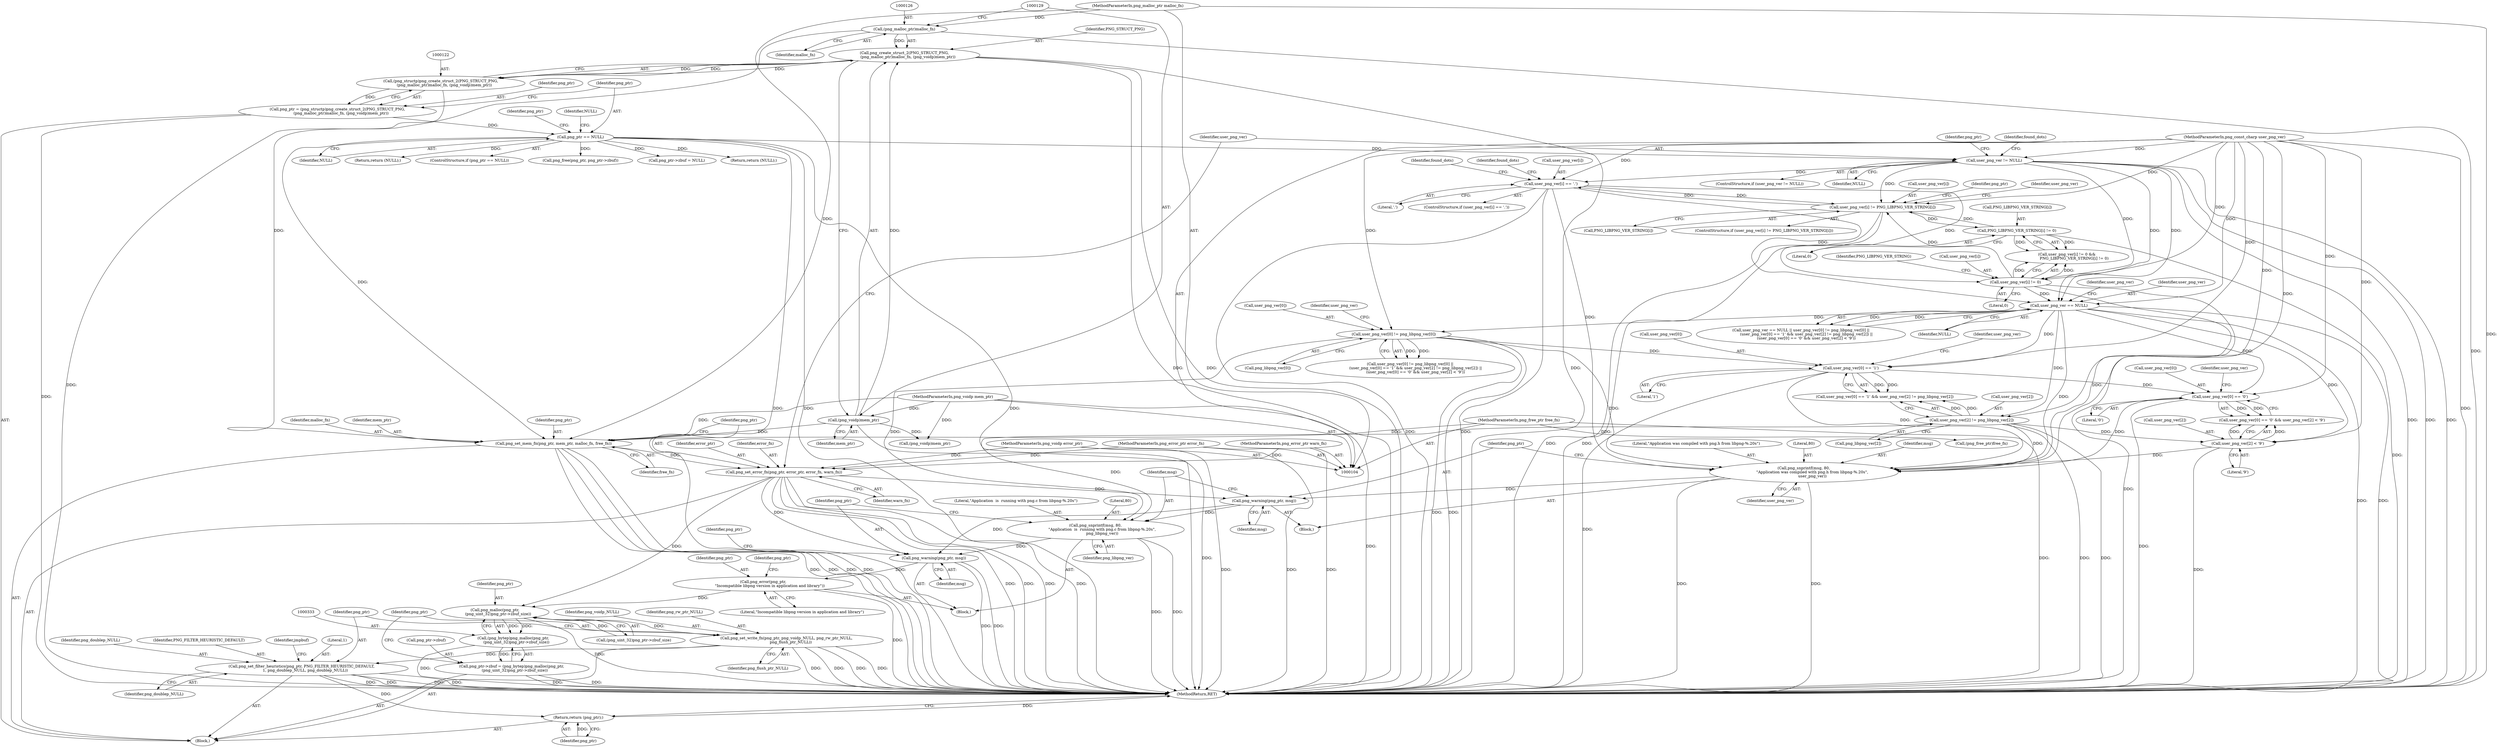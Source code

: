digraph "1_Chrome_7f3d85b096f66870a15b37c2f40b219b2e292693_24@API" {
"1000307" [label="(Call,png_snprintf(msg, 80,\n           \"Application  is  running with png.c from libpng-%.20s\",\n           png_libpng_ver))"];
"1000304" [label="(Call,png_warning(png_ptr, msg))"];
"1000185" [label="(Call,png_set_error_fn(png_ptr, error_ptr, error_fn, warn_fn))"];
"1000180" [label="(Call,png_set_mem_fn(png_ptr, mem_ptr, malloc_fn, free_fn))"];
"1000132" [label="(Call,png_ptr == NULL)"];
"1000119" [label="(Call,png_ptr = (png_structp)png_create_struct_2(PNG_STRUCT_PNG,\n      (png_malloc_ptr)malloc_fn, (png_voidp)mem_ptr))"];
"1000121" [label="(Call,(png_structp)png_create_struct_2(PNG_STRUCT_PNG,\n      (png_malloc_ptr)malloc_fn, (png_voidp)mem_ptr))"];
"1000123" [label="(Call,png_create_struct_2(PNG_STRUCT_PNG,\n      (png_malloc_ptr)malloc_fn, (png_voidp)mem_ptr))"];
"1000125" [label="(Call,(png_malloc_ptr)malloc_fn)"];
"1000110" [label="(MethodParameterIn,png_malloc_ptr malloc_fn)"];
"1000128" [label="(Call,(png_voidp)mem_ptr)"];
"1000109" [label="(MethodParameterIn,png_voidp mem_ptr)"];
"1000111" [label="(MethodParameterIn,png_free_ptr free_fn)"];
"1000106" [label="(MethodParameterIn,png_voidp error_ptr)"];
"1000107" [label="(MethodParameterIn,png_error_ptr error_fn)"];
"1000108" [label="(MethodParameterIn,png_error_ptr warn_fn)"];
"1000299" [label="(Call,png_snprintf(msg, 80,\n              \"Application was compiled with png.h from libpng-%.20s\",\n              user_png_ver))"];
"1000258" [label="(Call,user_png_ver == NULL)"];
"1000221" [label="(Call,user_png_ver[i] == '.')"];
"1000208" [label="(Call,user_png_ver[i] != PNG_LIBPNG_VER_STRING[i])"];
"1000233" [label="(Call,user_png_ver[i] != 0)"];
"1000191" [label="(Call,user_png_ver != NULL)"];
"1000105" [label="(MethodParameterIn,png_const_charp user_png_ver)"];
"1000238" [label="(Call,PNG_LIBPNG_VER_STRING[i] != 0)"];
"1000284" [label="(Call,user_png_ver[0] == '0')"];
"1000271" [label="(Call,user_png_ver[0] == '1')"];
"1000262" [label="(Call,user_png_ver[0] != png_libpng_ver[0])"];
"1000289" [label="(Call,user_png_ver[2] < '9')"];
"1000276" [label="(Call,user_png_ver[2] != png_libpng_ver[2])"];
"1000312" [label="(Call,png_warning(png_ptr, msg))"];
"1000320" [label="(Call,png_error(png_ptr,\n           \"Incompatible libpng version in application and library\"))"];
"1000334" [label="(Call,png_malloc(png_ptr,\n     (png_uint_32)png_ptr->zbuf_size))"];
"1000332" [label="(Call,(png_bytep)png_malloc(png_ptr,\n     (png_uint_32)png_ptr->zbuf_size))"];
"1000328" [label="(Call,png_ptr->zbuf = (png_bytep)png_malloc(png_ptr,\n     (png_uint_32)png_ptr->zbuf_size))"];
"1000341" [label="(Call,png_set_write_fn(png_ptr, png_voidp_NULL, png_rw_ptr_NULL,\n       png_flush_ptr_NULL))"];
"1000346" [label="(Call,png_set_filter_heuristics(png_ptr, PNG_FILTER_HEURISTIC_DEFAULT,\n      1, png_doublep_NULL, png_doublep_NULL))"];
"1000363" [label="(Return,return (png_ptr);)"];
"1000227" [label="(Identifier,found_dots)"];
"1000133" [label="(Identifier,png_ptr)"];
"1000283" [label="(Call,user_png_ver[0] == '0' && user_png_ver[2] < '9')"];
"1000124" [label="(Identifier,PNG_STRUCT_PNG)"];
"1000275" [label="(Literal,'1')"];
"1000277" [label="(Call,user_png_ver[2])"];
"1000134" [label="(Identifier,NULL)"];
"1000264" [label="(Identifier,user_png_ver)"];
"1000257" [label="(Call,user_png_ver == NULL || user_png_ver[0] != png_libpng_ver[0] ||\n         (user_png_ver[0] == '1' && user_png_ver[2] != png_libpng_ver[2]) ||\n         (user_png_ver[0] == '0' && user_png_ver[2] < '9'))"];
"1000335" [label="(Identifier,png_ptr)"];
"1000187" [label="(Identifier,error_ptr)"];
"1000272" [label="(Call,user_png_ver[0])"];
"1000183" [label="(Identifier,malloc_fn)"];
"1000127" [label="(Identifier,malloc_fn)"];
"1000364" [label="(Identifier,png_ptr)"];
"1000302" [label="(Literal,\"Application was compiled with png.h from libpng-%.20s\")"];
"1000233" [label="(Call,user_png_ver[i] != 0)"];
"1000301" [label="(Literal,80)"];
"1000135" [label="(Return,return (NULL);)"];
"1000332" [label="(Call,(png_bytep)png_malloc(png_ptr,\n     (png_uint_32)png_ptr->zbuf_size))"];
"1000139" [label="(Identifier,png_ptr)"];
"1000260" [label="(Identifier,NULL)"];
"1000298" [label="(Block,)"];
"1000180" [label="(Call,png_set_mem_fn(png_ptr, mem_ptr, malloc_fn, free_fn))"];
"1000312" [label="(Call,png_warning(png_ptr, msg))"];
"1000109" [label="(MethodParameterIn,png_voidp mem_ptr)"];
"1000132" [label="(Call,png_ptr == NULL)"];
"1000325" [label="(Identifier,png_ptr)"];
"1000225" [label="(Literal,'.')"];
"1000308" [label="(Identifier,msg)"];
"1000188" [label="(Identifier,error_fn)"];
"1000246" [label="(Identifier,png_ptr)"];
"1000322" [label="(Literal,\"Incompatible libpng version in application and library\")"];
"1000181" [label="(Identifier,png_ptr)"];
"1000131" [label="(ControlStructure,if (png_ptr == NULL))"];
"1000222" [label="(Call,user_png_ver[i])"];
"1000270" [label="(Call,user_png_ver[0] == '1' && user_png_ver[2] != png_libpng_ver[2])"];
"1000185" [label="(Call,png_set_error_fn(png_ptr, error_ptr, error_fn, warn_fn))"];
"1000165" [label="(Call,(png_free_ptr)free_fn)"];
"1000209" [label="(Call,user_png_ver[i])"];
"1000258" [label="(Call,user_png_ver == NULL)"];
"1000299" [label="(Call,png_snprintf(msg, 80,\n              \"Application was compiled with png.h from libpng-%.20s\",\n              user_png_ver))"];
"1000336" [label="(Call,(png_uint_32)png_ptr->zbuf_size)"];
"1000329" [label="(Call,png_ptr->zbuf)"];
"1000168" [label="(Call,(png_voidp)mem_ptr)"];
"1000123" [label="(Call,png_create_struct_2(PNG_STRUCT_PNG,\n      (png_malloc_ptr)malloc_fn, (png_voidp)mem_ptr))"];
"1000212" [label="(Call,PNG_LIBPNG_VER_STRING[i])"];
"1000119" [label="(Call,png_ptr = (png_structp)png_create_struct_2(PNG_STRUCT_PNG,\n      (png_malloc_ptr)malloc_fn, (png_voidp)mem_ptr))"];
"1000230" [label="(Identifier,found_dots)"];
"1000191" [label="(Call,user_png_ver != NULL)"];
"1000120" [label="(Identifier,png_ptr)"];
"1000261" [label="(Call,user_png_ver[0] != png_libpng_ver[0] ||\n         (user_png_ver[0] == '1' && user_png_ver[2] != png_libpng_ver[2]) ||\n         (user_png_ver[0] == '0' && user_png_ver[2] < '9'))"];
"1000105" [label="(MethodParameterIn,png_const_charp user_png_ver)"];
"1000217" [label="(Identifier,png_ptr)"];
"1000341" [label="(Call,png_set_write_fn(png_ptr, png_voidp_NULL, png_rw_ptr_NULL,\n       png_flush_ptr_NULL))"];
"1000345" [label="(Identifier,png_flush_ptr_NULL)"];
"1000259" [label="(Identifier,user_png_ver)"];
"1000189" [label="(Identifier,warn_fn)"];
"1000107" [label="(MethodParameterIn,png_error_ptr error_fn)"];
"1000306" [label="(Identifier,msg)"];
"1000284" [label="(Call,user_png_ver[0] == '0')"];
"1000242" [label="(Literal,0)"];
"1000300" [label="(Identifier,msg)"];
"1000303" [label="(Identifier,user_png_ver)"];
"1000350" [label="(Identifier,png_doublep_NULL)"];
"1000232" [label="(Call,user_png_ver[i] != 0 &&\n            PNG_LIBPNG_VER_STRING[i] != 0)"];
"1000334" [label="(Call,png_malloc(png_ptr,\n     (png_uint_32)png_ptr->zbuf_size))"];
"1000305" [label="(Identifier,png_ptr)"];
"1000151" [label="(Call,png_free(png_ptr, png_ptr->zbuf))"];
"1000263" [label="(Call,user_png_ver[0])"];
"1000190" [label="(ControlStructure,if (user_png_ver != NULL))"];
"1000285" [label="(Call,user_png_ver[0])"];
"1000291" [label="(Identifier,user_png_ver)"];
"1000186" [label="(Identifier,png_ptr)"];
"1000184" [label="(Identifier,free_fn)"];
"1000309" [label="(Literal,80)"];
"1000343" [label="(Identifier,png_voidp_NULL)"];
"1000342" [label="(Identifier,png_ptr)"];
"1000314" [label="(Identifier,msg)"];
"1000110" [label="(MethodParameterIn,png_malloc_ptr malloc_fn)"];
"1000266" [label="(Call,png_libpng_ver[0])"];
"1000240" [label="(Identifier,PNG_LIBPNG_VER_STRING)"];
"1000344" [label="(Identifier,png_rw_ptr_NULL)"];
"1000234" [label="(Call,user_png_ver[i])"];
"1000108" [label="(MethodParameterIn,png_error_ptr warn_fn)"];
"1000197" [label="(Identifier,found_dots)"];
"1000363" [label="(Return,return (png_ptr);)"];
"1000121" [label="(Call,(png_structp)png_create_struct_2(PNG_STRUCT_PNG,\n      (png_malloc_ptr)malloc_fn, (png_voidp)mem_ptr))"];
"1000112" [label="(Block,)"];
"1000290" [label="(Call,user_png_ver[2])"];
"1000351" [label="(Identifier,png_doublep_NULL)"];
"1000346" [label="(Call,png_set_filter_heuristics(png_ptr, PNG_FILTER_HEURISTIC_DEFAULT,\n      1, png_doublep_NULL, png_doublep_NULL))"];
"1000271" [label="(Call,user_png_ver[0] == '1')"];
"1000349" [label="(Literal,1)"];
"1000238" [label="(Call,PNG_LIBPNG_VER_STRING[i] != 0)"];
"1000293" [label="(Literal,'9')"];
"1000223" [label="(Identifier,user_png_ver)"];
"1000304" [label="(Call,png_warning(png_ptr, msg))"];
"1000365" [label="(MethodReturn,RET)"];
"1000193" [label="(Identifier,NULL)"];
"1000207" [label="(ControlStructure,if (user_png_ver[i] != PNG_LIBPNG_VER_STRING[i]))"];
"1000276" [label="(Call,user_png_ver[2] != png_libpng_ver[2])"];
"1000262" [label="(Call,user_png_ver[0] != png_libpng_ver[0])"];
"1000320" [label="(Call,png_error(png_ptr,\n           \"Incompatible libpng version in application and library\"))"];
"1000347" [label="(Identifier,png_ptr)"];
"1000294" [label="(Block,)"];
"1000288" [label="(Literal,'0')"];
"1000192" [label="(Identifier,user_png_ver)"];
"1000289" [label="(Call,user_png_ver[2] < '9')"];
"1000156" [label="(Call,png_ptr->zbuf = NULL)"];
"1000239" [label="(Call,PNG_LIBPNG_VER_STRING[i])"];
"1000280" [label="(Call,png_libpng_ver[2])"];
"1000128" [label="(Call,(png_voidp)mem_ptr)"];
"1000348" [label="(Identifier,PNG_FILTER_HEURISTIC_DEFAULT)"];
"1000321" [label="(Identifier,png_ptr)"];
"1000220" [label="(ControlStructure,if (user_png_ver[i] == '.'))"];
"1000313" [label="(Identifier,png_ptr)"];
"1000125" [label="(Call,(png_malloc_ptr)malloc_fn)"];
"1000354" [label="(Identifier,jmpbuf)"];
"1000182" [label="(Identifier,mem_ptr)"];
"1000171" [label="(Return,return (NULL);)"];
"1000311" [label="(Identifier,png_libpng_ver)"];
"1000130" [label="(Identifier,mem_ptr)"];
"1000328" [label="(Call,png_ptr->zbuf = (png_bytep)png_malloc(png_ptr,\n     (png_uint_32)png_ptr->zbuf_size))"];
"1000106" [label="(MethodParameterIn,png_voidp error_ptr)"];
"1000273" [label="(Identifier,user_png_ver)"];
"1000111" [label="(MethodParameterIn,png_free_ptr free_fn)"];
"1000221" [label="(Call,user_png_ver[i] == '.')"];
"1000237" [label="(Literal,0)"];
"1000317" [label="(Identifier,png_ptr)"];
"1000208" [label="(Call,user_png_ver[i] != PNG_LIBPNG_VER_STRING[i])"];
"1000278" [label="(Identifier,user_png_ver)"];
"1000307" [label="(Call,png_snprintf(msg, 80,\n           \"Application  is  running with png.c from libpng-%.20s\",\n           png_libpng_ver))"];
"1000310" [label="(Literal,\"Application  is  running with png.c from libpng-%.20s\")"];
"1000136" [label="(Identifier,NULL)"];
"1000307" -> "1000294"  [label="AST: "];
"1000307" -> "1000311"  [label="CFG: "];
"1000308" -> "1000307"  [label="AST: "];
"1000309" -> "1000307"  [label="AST: "];
"1000310" -> "1000307"  [label="AST: "];
"1000311" -> "1000307"  [label="AST: "];
"1000313" -> "1000307"  [label="CFG: "];
"1000307" -> "1000365"  [label="DDG: "];
"1000307" -> "1000365"  [label="DDG: "];
"1000304" -> "1000307"  [label="DDG: "];
"1000276" -> "1000307"  [label="DDG: "];
"1000262" -> "1000307"  [label="DDG: "];
"1000307" -> "1000312"  [label="DDG: "];
"1000304" -> "1000298"  [label="AST: "];
"1000304" -> "1000306"  [label="CFG: "];
"1000305" -> "1000304"  [label="AST: "];
"1000306" -> "1000304"  [label="AST: "];
"1000308" -> "1000304"  [label="CFG: "];
"1000185" -> "1000304"  [label="DDG: "];
"1000299" -> "1000304"  [label="DDG: "];
"1000304" -> "1000312"  [label="DDG: "];
"1000185" -> "1000112"  [label="AST: "];
"1000185" -> "1000189"  [label="CFG: "];
"1000186" -> "1000185"  [label="AST: "];
"1000187" -> "1000185"  [label="AST: "];
"1000188" -> "1000185"  [label="AST: "];
"1000189" -> "1000185"  [label="AST: "];
"1000192" -> "1000185"  [label="CFG: "];
"1000185" -> "1000365"  [label="DDG: "];
"1000185" -> "1000365"  [label="DDG: "];
"1000185" -> "1000365"  [label="DDG: "];
"1000185" -> "1000365"  [label="DDG: "];
"1000180" -> "1000185"  [label="DDG: "];
"1000106" -> "1000185"  [label="DDG: "];
"1000107" -> "1000185"  [label="DDG: "];
"1000108" -> "1000185"  [label="DDG: "];
"1000185" -> "1000312"  [label="DDG: "];
"1000185" -> "1000334"  [label="DDG: "];
"1000180" -> "1000112"  [label="AST: "];
"1000180" -> "1000184"  [label="CFG: "];
"1000181" -> "1000180"  [label="AST: "];
"1000182" -> "1000180"  [label="AST: "];
"1000183" -> "1000180"  [label="AST: "];
"1000184" -> "1000180"  [label="AST: "];
"1000186" -> "1000180"  [label="CFG: "];
"1000180" -> "1000365"  [label="DDG: "];
"1000180" -> "1000365"  [label="DDG: "];
"1000180" -> "1000365"  [label="DDG: "];
"1000180" -> "1000365"  [label="DDG: "];
"1000132" -> "1000180"  [label="DDG: "];
"1000128" -> "1000180"  [label="DDG: "];
"1000109" -> "1000180"  [label="DDG: "];
"1000125" -> "1000180"  [label="DDG: "];
"1000110" -> "1000180"  [label="DDG: "];
"1000111" -> "1000180"  [label="DDG: "];
"1000132" -> "1000131"  [label="AST: "];
"1000132" -> "1000134"  [label="CFG: "];
"1000133" -> "1000132"  [label="AST: "];
"1000134" -> "1000132"  [label="AST: "];
"1000136" -> "1000132"  [label="CFG: "];
"1000139" -> "1000132"  [label="CFG: "];
"1000132" -> "1000365"  [label="DDG: "];
"1000132" -> "1000365"  [label="DDG: "];
"1000132" -> "1000365"  [label="DDG: "];
"1000119" -> "1000132"  [label="DDG: "];
"1000132" -> "1000135"  [label="DDG: "];
"1000132" -> "1000151"  [label="DDG: "];
"1000132" -> "1000156"  [label="DDG: "];
"1000132" -> "1000171"  [label="DDG: "];
"1000132" -> "1000191"  [label="DDG: "];
"1000119" -> "1000112"  [label="AST: "];
"1000119" -> "1000121"  [label="CFG: "];
"1000120" -> "1000119"  [label="AST: "];
"1000121" -> "1000119"  [label="AST: "];
"1000133" -> "1000119"  [label="CFG: "];
"1000119" -> "1000365"  [label="DDG: "];
"1000121" -> "1000119"  [label="DDG: "];
"1000121" -> "1000123"  [label="CFG: "];
"1000122" -> "1000121"  [label="AST: "];
"1000123" -> "1000121"  [label="AST: "];
"1000121" -> "1000365"  [label="DDG: "];
"1000123" -> "1000121"  [label="DDG: "];
"1000123" -> "1000121"  [label="DDG: "];
"1000123" -> "1000121"  [label="DDG: "];
"1000123" -> "1000128"  [label="CFG: "];
"1000124" -> "1000123"  [label="AST: "];
"1000125" -> "1000123"  [label="AST: "];
"1000128" -> "1000123"  [label="AST: "];
"1000123" -> "1000365"  [label="DDG: "];
"1000123" -> "1000365"  [label="DDG: "];
"1000123" -> "1000365"  [label="DDG: "];
"1000125" -> "1000123"  [label="DDG: "];
"1000128" -> "1000123"  [label="DDG: "];
"1000125" -> "1000127"  [label="CFG: "];
"1000126" -> "1000125"  [label="AST: "];
"1000127" -> "1000125"  [label="AST: "];
"1000129" -> "1000125"  [label="CFG: "];
"1000125" -> "1000365"  [label="DDG: "];
"1000110" -> "1000125"  [label="DDG: "];
"1000110" -> "1000104"  [label="AST: "];
"1000110" -> "1000365"  [label="DDG: "];
"1000128" -> "1000130"  [label="CFG: "];
"1000129" -> "1000128"  [label="AST: "];
"1000130" -> "1000128"  [label="AST: "];
"1000128" -> "1000365"  [label="DDG: "];
"1000109" -> "1000128"  [label="DDG: "];
"1000128" -> "1000168"  [label="DDG: "];
"1000109" -> "1000104"  [label="AST: "];
"1000109" -> "1000365"  [label="DDG: "];
"1000109" -> "1000168"  [label="DDG: "];
"1000111" -> "1000104"  [label="AST: "];
"1000111" -> "1000365"  [label="DDG: "];
"1000111" -> "1000165"  [label="DDG: "];
"1000106" -> "1000104"  [label="AST: "];
"1000106" -> "1000365"  [label="DDG: "];
"1000107" -> "1000104"  [label="AST: "];
"1000107" -> "1000365"  [label="DDG: "];
"1000108" -> "1000104"  [label="AST: "];
"1000108" -> "1000365"  [label="DDG: "];
"1000299" -> "1000298"  [label="AST: "];
"1000299" -> "1000303"  [label="CFG: "];
"1000300" -> "1000299"  [label="AST: "];
"1000301" -> "1000299"  [label="AST: "];
"1000302" -> "1000299"  [label="AST: "];
"1000303" -> "1000299"  [label="AST: "];
"1000305" -> "1000299"  [label="CFG: "];
"1000299" -> "1000365"  [label="DDG: "];
"1000299" -> "1000365"  [label="DDG: "];
"1000258" -> "1000299"  [label="DDG: "];
"1000284" -> "1000299"  [label="DDG: "];
"1000289" -> "1000299"  [label="DDG: "];
"1000262" -> "1000299"  [label="DDG: "];
"1000221" -> "1000299"  [label="DDG: "];
"1000271" -> "1000299"  [label="DDG: "];
"1000233" -> "1000299"  [label="DDG: "];
"1000276" -> "1000299"  [label="DDG: "];
"1000105" -> "1000299"  [label="DDG: "];
"1000258" -> "1000257"  [label="AST: "];
"1000258" -> "1000260"  [label="CFG: "];
"1000259" -> "1000258"  [label="AST: "];
"1000260" -> "1000258"  [label="AST: "];
"1000264" -> "1000258"  [label="CFG: "];
"1000257" -> "1000258"  [label="CFG: "];
"1000258" -> "1000365"  [label="DDG: "];
"1000258" -> "1000365"  [label="DDG: "];
"1000258" -> "1000257"  [label="DDG: "];
"1000258" -> "1000257"  [label="DDG: "];
"1000221" -> "1000258"  [label="DDG: "];
"1000233" -> "1000258"  [label="DDG: "];
"1000191" -> "1000258"  [label="DDG: "];
"1000191" -> "1000258"  [label="DDG: "];
"1000105" -> "1000258"  [label="DDG: "];
"1000258" -> "1000262"  [label="DDG: "];
"1000258" -> "1000271"  [label="DDG: "];
"1000258" -> "1000276"  [label="DDG: "];
"1000258" -> "1000284"  [label="DDG: "];
"1000258" -> "1000289"  [label="DDG: "];
"1000221" -> "1000220"  [label="AST: "];
"1000221" -> "1000225"  [label="CFG: "];
"1000222" -> "1000221"  [label="AST: "];
"1000225" -> "1000221"  [label="AST: "];
"1000230" -> "1000221"  [label="CFG: "];
"1000227" -> "1000221"  [label="CFG: "];
"1000221" -> "1000365"  [label="DDG: "];
"1000221" -> "1000365"  [label="DDG: "];
"1000221" -> "1000208"  [label="DDG: "];
"1000208" -> "1000221"  [label="DDG: "];
"1000191" -> "1000221"  [label="DDG: "];
"1000105" -> "1000221"  [label="DDG: "];
"1000221" -> "1000233"  [label="DDG: "];
"1000208" -> "1000207"  [label="AST: "];
"1000208" -> "1000212"  [label="CFG: "];
"1000209" -> "1000208"  [label="AST: "];
"1000212" -> "1000208"  [label="AST: "];
"1000217" -> "1000208"  [label="CFG: "];
"1000223" -> "1000208"  [label="CFG: "];
"1000208" -> "1000365"  [label="DDG: "];
"1000208" -> "1000365"  [label="DDG: "];
"1000233" -> "1000208"  [label="DDG: "];
"1000191" -> "1000208"  [label="DDG: "];
"1000105" -> "1000208"  [label="DDG: "];
"1000238" -> "1000208"  [label="DDG: "];
"1000208" -> "1000238"  [label="DDG: "];
"1000233" -> "1000232"  [label="AST: "];
"1000233" -> "1000237"  [label="CFG: "];
"1000234" -> "1000233"  [label="AST: "];
"1000237" -> "1000233"  [label="AST: "];
"1000240" -> "1000233"  [label="CFG: "];
"1000232" -> "1000233"  [label="CFG: "];
"1000233" -> "1000365"  [label="DDG: "];
"1000233" -> "1000232"  [label="DDG: "];
"1000233" -> "1000232"  [label="DDG: "];
"1000191" -> "1000233"  [label="DDG: "];
"1000105" -> "1000233"  [label="DDG: "];
"1000191" -> "1000190"  [label="AST: "];
"1000191" -> "1000193"  [label="CFG: "];
"1000192" -> "1000191"  [label="AST: "];
"1000193" -> "1000191"  [label="AST: "];
"1000197" -> "1000191"  [label="CFG: "];
"1000246" -> "1000191"  [label="CFG: "];
"1000191" -> "1000365"  [label="DDG: "];
"1000191" -> "1000365"  [label="DDG: "];
"1000191" -> "1000365"  [label="DDG: "];
"1000105" -> "1000191"  [label="DDG: "];
"1000105" -> "1000104"  [label="AST: "];
"1000105" -> "1000365"  [label="DDG: "];
"1000105" -> "1000262"  [label="DDG: "];
"1000105" -> "1000271"  [label="DDG: "];
"1000105" -> "1000276"  [label="DDG: "];
"1000105" -> "1000284"  [label="DDG: "];
"1000105" -> "1000289"  [label="DDG: "];
"1000238" -> "1000232"  [label="AST: "];
"1000238" -> "1000242"  [label="CFG: "];
"1000239" -> "1000238"  [label="AST: "];
"1000242" -> "1000238"  [label="AST: "];
"1000232" -> "1000238"  [label="CFG: "];
"1000238" -> "1000365"  [label="DDG: "];
"1000238" -> "1000232"  [label="DDG: "];
"1000238" -> "1000232"  [label="DDG: "];
"1000284" -> "1000283"  [label="AST: "];
"1000284" -> "1000288"  [label="CFG: "];
"1000285" -> "1000284"  [label="AST: "];
"1000288" -> "1000284"  [label="AST: "];
"1000291" -> "1000284"  [label="CFG: "];
"1000283" -> "1000284"  [label="CFG: "];
"1000284" -> "1000365"  [label="DDG: "];
"1000284" -> "1000283"  [label="DDG: "];
"1000284" -> "1000283"  [label="DDG: "];
"1000271" -> "1000284"  [label="DDG: "];
"1000271" -> "1000270"  [label="AST: "];
"1000271" -> "1000275"  [label="CFG: "];
"1000272" -> "1000271"  [label="AST: "];
"1000275" -> "1000271"  [label="AST: "];
"1000278" -> "1000271"  [label="CFG: "];
"1000270" -> "1000271"  [label="CFG: "];
"1000271" -> "1000365"  [label="DDG: "];
"1000271" -> "1000270"  [label="DDG: "];
"1000271" -> "1000270"  [label="DDG: "];
"1000262" -> "1000271"  [label="DDG: "];
"1000262" -> "1000261"  [label="AST: "];
"1000262" -> "1000266"  [label="CFG: "];
"1000263" -> "1000262"  [label="AST: "];
"1000266" -> "1000262"  [label="AST: "];
"1000273" -> "1000262"  [label="CFG: "];
"1000261" -> "1000262"  [label="CFG: "];
"1000262" -> "1000365"  [label="DDG: "];
"1000262" -> "1000365"  [label="DDG: "];
"1000262" -> "1000261"  [label="DDG: "];
"1000262" -> "1000261"  [label="DDG: "];
"1000289" -> "1000283"  [label="AST: "];
"1000289" -> "1000293"  [label="CFG: "];
"1000290" -> "1000289"  [label="AST: "];
"1000293" -> "1000289"  [label="AST: "];
"1000283" -> "1000289"  [label="CFG: "];
"1000289" -> "1000365"  [label="DDG: "];
"1000289" -> "1000283"  [label="DDG: "];
"1000289" -> "1000283"  [label="DDG: "];
"1000276" -> "1000289"  [label="DDG: "];
"1000276" -> "1000270"  [label="AST: "];
"1000276" -> "1000280"  [label="CFG: "];
"1000277" -> "1000276"  [label="AST: "];
"1000280" -> "1000276"  [label="AST: "];
"1000270" -> "1000276"  [label="CFG: "];
"1000276" -> "1000365"  [label="DDG: "];
"1000276" -> "1000365"  [label="DDG: "];
"1000276" -> "1000270"  [label="DDG: "];
"1000276" -> "1000270"  [label="DDG: "];
"1000312" -> "1000294"  [label="AST: "];
"1000312" -> "1000314"  [label="CFG: "];
"1000313" -> "1000312"  [label="AST: "];
"1000314" -> "1000312"  [label="AST: "];
"1000317" -> "1000312"  [label="CFG: "];
"1000312" -> "1000365"  [label="DDG: "];
"1000312" -> "1000365"  [label="DDG: "];
"1000312" -> "1000320"  [label="DDG: "];
"1000320" -> "1000294"  [label="AST: "];
"1000320" -> "1000322"  [label="CFG: "];
"1000321" -> "1000320"  [label="AST: "];
"1000322" -> "1000320"  [label="AST: "];
"1000325" -> "1000320"  [label="CFG: "];
"1000320" -> "1000365"  [label="DDG: "];
"1000320" -> "1000334"  [label="DDG: "];
"1000334" -> "1000332"  [label="AST: "];
"1000334" -> "1000336"  [label="CFG: "];
"1000335" -> "1000334"  [label="AST: "];
"1000336" -> "1000334"  [label="AST: "];
"1000332" -> "1000334"  [label="CFG: "];
"1000334" -> "1000365"  [label="DDG: "];
"1000334" -> "1000332"  [label="DDG: "];
"1000334" -> "1000332"  [label="DDG: "];
"1000336" -> "1000334"  [label="DDG: "];
"1000334" -> "1000341"  [label="DDG: "];
"1000332" -> "1000328"  [label="AST: "];
"1000333" -> "1000332"  [label="AST: "];
"1000328" -> "1000332"  [label="CFG: "];
"1000332" -> "1000365"  [label="DDG: "];
"1000332" -> "1000328"  [label="DDG: "];
"1000328" -> "1000112"  [label="AST: "];
"1000329" -> "1000328"  [label="AST: "];
"1000342" -> "1000328"  [label="CFG: "];
"1000328" -> "1000365"  [label="DDG: "];
"1000328" -> "1000365"  [label="DDG: "];
"1000341" -> "1000112"  [label="AST: "];
"1000341" -> "1000345"  [label="CFG: "];
"1000342" -> "1000341"  [label="AST: "];
"1000343" -> "1000341"  [label="AST: "];
"1000344" -> "1000341"  [label="AST: "];
"1000345" -> "1000341"  [label="AST: "];
"1000347" -> "1000341"  [label="CFG: "];
"1000341" -> "1000365"  [label="DDG: "];
"1000341" -> "1000365"  [label="DDG: "];
"1000341" -> "1000365"  [label="DDG: "];
"1000341" -> "1000365"  [label="DDG: "];
"1000341" -> "1000346"  [label="DDG: "];
"1000346" -> "1000112"  [label="AST: "];
"1000346" -> "1000351"  [label="CFG: "];
"1000347" -> "1000346"  [label="AST: "];
"1000348" -> "1000346"  [label="AST: "];
"1000349" -> "1000346"  [label="AST: "];
"1000350" -> "1000346"  [label="AST: "];
"1000351" -> "1000346"  [label="AST: "];
"1000354" -> "1000346"  [label="CFG: "];
"1000346" -> "1000365"  [label="DDG: "];
"1000346" -> "1000365"  [label="DDG: "];
"1000346" -> "1000365"  [label="DDG: "];
"1000346" -> "1000365"  [label="DDG: "];
"1000346" -> "1000363"  [label="DDG: "];
"1000363" -> "1000112"  [label="AST: "];
"1000363" -> "1000364"  [label="CFG: "];
"1000364" -> "1000363"  [label="AST: "];
"1000365" -> "1000363"  [label="CFG: "];
"1000363" -> "1000365"  [label="DDG: "];
"1000364" -> "1000363"  [label="DDG: "];
}
